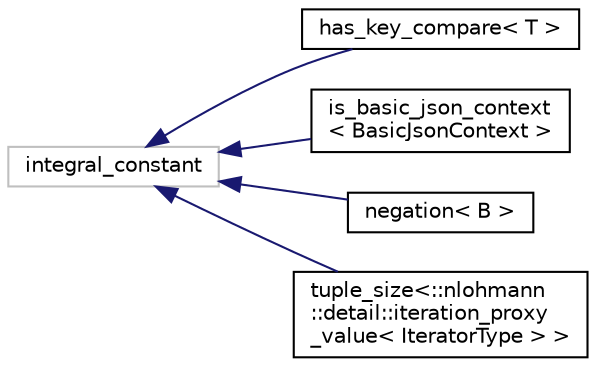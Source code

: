 digraph "Graphical Class Hierarchy"
{
 // LATEX_PDF_SIZE
  edge [fontname="Helvetica",fontsize="10",labelfontname="Helvetica",labelfontsize="10"];
  node [fontname="Helvetica",fontsize="10",shape=record];
  rankdir="LR";
  Node106 [label="integral_constant",height=0.2,width=0.4,color="grey75", fillcolor="white", style="filled",tooltip=" "];
  Node106 -> Node0 [dir="back",color="midnightblue",fontsize="10",style="solid",fontname="Helvetica"];
  Node0 [label="has_key_compare\< T \>",height=0.2,width=0.4,color="black", fillcolor="white", style="filled",URL="$structdetail_1_1has__key__compare.html",tooltip=" "];
  Node106 -> Node108 [dir="back",color="midnightblue",fontsize="10",style="solid",fontname="Helvetica"];
  Node108 [label="is_basic_json_context\l\< BasicJsonContext \>",height=0.2,width=0.4,color="black", fillcolor="white", style="filled",URL="$structdetail_1_1is__basic__json__context.html",tooltip=" "];
  Node106 -> Node109 [dir="back",color="midnightblue",fontsize="10",style="solid",fontname="Helvetica"];
  Node109 [label="negation\< B \>",height=0.2,width=0.4,color="black", fillcolor="white", style="filled",URL="$structdetail_1_1negation.html",tooltip=" "];
  Node106 -> Node110 [dir="back",color="midnightblue",fontsize="10",style="solid",fontname="Helvetica"];
  Node110 [label="tuple_size\<::nlohmann\l::detail::iteration_proxy\l_value\< IteratorType \> \>",height=0.2,width=0.4,color="black", fillcolor="white", style="filled",URL="$classstd_1_1tuple__size_3_1_1nlohmann_1_1detail_1_1iteration__proxy__value_3_01IteratorType_01_4_01_4.html",tooltip=" "];
}
